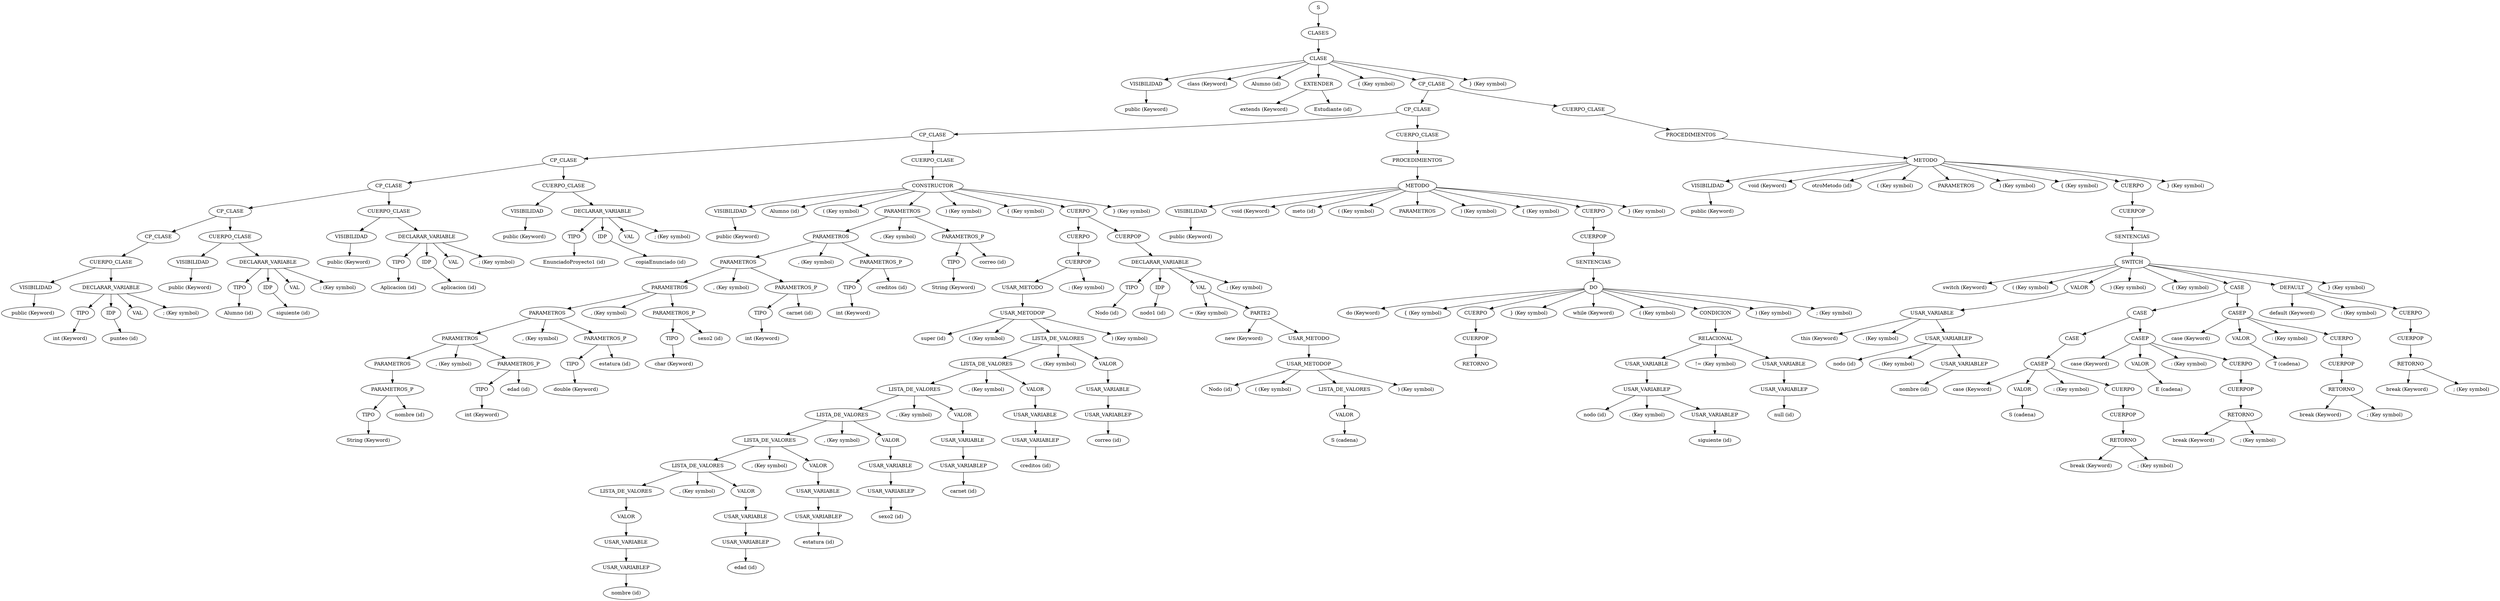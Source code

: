 digraph G{nodo0[label="S"];
nodo1[label="CLASES"];
nodo0->nodo1
nodo2[label="CLASE"];
nodo1->nodo2
nodo3[label="VISIBILIDAD"];
nodo2->nodo3
nodo4[label="public (Keyword)"];
nodo3->nodo4
nodo5[label="class (Keyword)"];
nodo2->nodo5
nodo6[label="Alumno (id)"];
nodo2->nodo6
nodo7[label="EXTENDER"];
nodo2->nodo7
nodo8[label="extends (Keyword)"];
nodo7->nodo8
nodo9[label="Estudiante (id)"];
nodo7->nodo9
nodo10[label="{ (Key symbol)"];
nodo2->nodo10
nodo11[label="CP_CLASE"];
nodo2->nodo11
nodo12[label="CP_CLASE"];
nodo11->nodo12
nodo13[label="CP_CLASE"];
nodo12->nodo13
nodo14[label="CP_CLASE"];
nodo13->nodo14
nodo15[label="CP_CLASE"];
nodo14->nodo15
nodo16[label="CP_CLASE"];
nodo15->nodo16
nodo17[label="CP_CLASE"];
nodo16->nodo17
nodo18[label="CUERPO_CLASE"];
nodo17->nodo18
nodo19[label="VISIBILIDAD"];
nodo18->nodo19
nodo20[label="public (Keyword)"];
nodo19->nodo20
nodo21[label="DECLARAR_VARIABLE"];
nodo18->nodo21
nodo22[label="TIPO"];
nodo21->nodo22
nodo23[label="int (Keyword)"];
nodo22->nodo23
nodo24[label="IDP"];
nodo21->nodo24
nodo25[label="punteo (id)"];
nodo24->nodo25
nodo26[label="VAL"];
nodo21->nodo26
nodo27[label="; (Key symbol)"];
nodo21->nodo27
nodo28[label="CUERPO_CLASE"];
nodo16->nodo28
nodo29[label="VISIBILIDAD"];
nodo28->nodo29
nodo30[label="public (Keyword)"];
nodo29->nodo30
nodo31[label="DECLARAR_VARIABLE"];
nodo28->nodo31
nodo32[label="TIPO"];
nodo31->nodo32
nodo33[label="Alumno (id)"];
nodo32->nodo33
nodo34[label="IDP"];
nodo31->nodo34
nodo35[label="siguiente (id)"];
nodo34->nodo35
nodo36[label="VAL"];
nodo31->nodo36
nodo37[label="; (Key symbol)"];
nodo31->nodo37
nodo38[label="CUERPO_CLASE"];
nodo15->nodo38
nodo39[label="VISIBILIDAD"];
nodo38->nodo39
nodo40[label="public (Keyword)"];
nodo39->nodo40
nodo41[label="DECLARAR_VARIABLE"];
nodo38->nodo41
nodo42[label="TIPO"];
nodo41->nodo42
nodo43[label="Aplicacion (id)"];
nodo42->nodo43
nodo44[label="IDP"];
nodo41->nodo44
nodo45[label="aplicacion (id)"];
nodo44->nodo45
nodo46[label="VAL"];
nodo41->nodo46
nodo47[label="; (Key symbol)"];
nodo41->nodo47
nodo48[label="CUERPO_CLASE"];
nodo14->nodo48
nodo49[label="VISIBILIDAD"];
nodo48->nodo49
nodo50[label="public (Keyword)"];
nodo49->nodo50
nodo51[label="DECLARAR_VARIABLE"];
nodo48->nodo51
nodo52[label="TIPO"];
nodo51->nodo52
nodo53[label="EnunciadoProyecto1 (id)"];
nodo52->nodo53
nodo54[label="IDP"];
nodo51->nodo54
nodo55[label="copiaEnunciado (id)"];
nodo54->nodo55
nodo56[label="VAL"];
nodo51->nodo56
nodo57[label="; (Key symbol)"];
nodo51->nodo57
nodo58[label="CUERPO_CLASE"];
nodo13->nodo58
nodo59[label="CONSTRUCTOR"];
nodo58->nodo59
nodo60[label="VISIBILIDAD"];
nodo59->nodo60
nodo61[label="public (Keyword)"];
nodo60->nodo61
nodo62[label="Alumno (id)"];
nodo59->nodo62
nodo63[label="( (Key symbol)"];
nodo59->nodo63
nodo64[label="PARAMETROS"];
nodo59->nodo64
nodo65[label="PARAMETROS"];
nodo64->nodo65
nodo66[label="PARAMETROS"];
nodo65->nodo66
nodo67[label="PARAMETROS"];
nodo66->nodo67
nodo68[label="PARAMETROS"];
nodo67->nodo68
nodo69[label="PARAMETROS"];
nodo68->nodo69
nodo70[label="PARAMETROS"];
nodo69->nodo70
nodo71[label="PARAMETROS_P"];
nodo70->nodo71
nodo72[label="TIPO"];
nodo71->nodo72
nodo73[label="String (Keyword)"];
nodo72->nodo73
nodo74[label="nombre (id)"];
nodo71->nodo74
nodo75[label=", (Key symbol)"];
nodo69->nodo75
nodo76[label="PARAMETROS_P"];
nodo69->nodo76
nodo77[label="TIPO"];
nodo76->nodo77
nodo78[label="int (Keyword)"];
nodo77->nodo78
nodo79[label="edad (id)"];
nodo76->nodo79
nodo80[label=", (Key symbol)"];
nodo68->nodo80
nodo81[label="PARAMETROS_P"];
nodo68->nodo81
nodo82[label="TIPO"];
nodo81->nodo82
nodo83[label="double (Keyword)"];
nodo82->nodo83
nodo84[label="estatura (id)"];
nodo81->nodo84
nodo85[label=", (Key symbol)"];
nodo67->nodo85
nodo86[label="PARAMETROS_P"];
nodo67->nodo86
nodo87[label="TIPO"];
nodo86->nodo87
nodo88[label="char (Keyword)"];
nodo87->nodo88
nodo89[label="sexo2 (id)"];
nodo86->nodo89
nodo90[label=", (Key symbol)"];
nodo66->nodo90
nodo91[label="PARAMETROS_P"];
nodo66->nodo91
nodo92[label="TIPO"];
nodo91->nodo92
nodo93[label="int (Keyword)"];
nodo92->nodo93
nodo94[label="carnet (id)"];
nodo91->nodo94
nodo95[label=", (Key symbol)"];
nodo65->nodo95
nodo96[label="PARAMETROS_P"];
nodo65->nodo96
nodo97[label="TIPO"];
nodo96->nodo97
nodo98[label="int (Keyword)"];
nodo97->nodo98
nodo99[label="creditos (id)"];
nodo96->nodo99
nodo100[label=", (Key symbol)"];
nodo64->nodo100
nodo101[label="PARAMETROS_P"];
nodo64->nodo101
nodo102[label="TIPO"];
nodo101->nodo102
nodo103[label="String (Keyword)"];
nodo102->nodo103
nodo104[label="correo (id)"];
nodo101->nodo104
nodo105[label=") (Key symbol)"];
nodo59->nodo105
nodo106[label="{ (Key symbol)"];
nodo59->nodo106
nodo107[label="CUERPO"];
nodo59->nodo107
nodo108[label="CUERPO"];
nodo107->nodo108
nodo109[label="CUERPOP"];
nodo108->nodo109
nodo110[label="USAR_METODO"];
nodo109->nodo110
nodo111[label="USAR_METODOP"];
nodo110->nodo111
nodo112[label="super (id)"];
nodo111->nodo112
nodo113[label="( (Key symbol)"];
nodo111->nodo113
nodo114[label="LISTA_DE_VALORES"];
nodo111->nodo114
nodo115[label="LISTA_DE_VALORES"];
nodo114->nodo115
nodo116[label="LISTA_DE_VALORES"];
nodo115->nodo116
nodo117[label="LISTA_DE_VALORES"];
nodo116->nodo117
nodo118[label="LISTA_DE_VALORES"];
nodo117->nodo118
nodo119[label="LISTA_DE_VALORES"];
nodo118->nodo119
nodo120[label="LISTA_DE_VALORES"];
nodo119->nodo120
nodo121[label="VALOR"];
nodo120->nodo121
nodo122[label="USAR_VARIABLE"];
nodo121->nodo122
nodo123[label="USAR_VARIABLEP"];
nodo122->nodo123
nodo124[label="nombre (id)"];
nodo123->nodo124
nodo125[label=", (Key symbol)"];
nodo119->nodo125
nodo126[label="VALOR"];
nodo119->nodo126
nodo127[label="USAR_VARIABLE"];
nodo126->nodo127
nodo128[label="USAR_VARIABLEP"];
nodo127->nodo128
nodo129[label="edad (id)"];
nodo128->nodo129
nodo130[label=", (Key symbol)"];
nodo118->nodo130
nodo131[label="VALOR"];
nodo118->nodo131
nodo132[label="USAR_VARIABLE"];
nodo131->nodo132
nodo133[label="USAR_VARIABLEP"];
nodo132->nodo133
nodo134[label="estatura (id)"];
nodo133->nodo134
nodo135[label=", (Key symbol)"];
nodo117->nodo135
nodo136[label="VALOR"];
nodo117->nodo136
nodo137[label="USAR_VARIABLE"];
nodo136->nodo137
nodo138[label="USAR_VARIABLEP"];
nodo137->nodo138
nodo139[label="sexo2 (id)"];
nodo138->nodo139
nodo140[label=", (Key symbol)"];
nodo116->nodo140
nodo141[label="VALOR"];
nodo116->nodo141
nodo142[label="USAR_VARIABLE"];
nodo141->nodo142
nodo143[label="USAR_VARIABLEP"];
nodo142->nodo143
nodo144[label="carnet (id)"];
nodo143->nodo144
nodo145[label=", (Key symbol)"];
nodo115->nodo145
nodo146[label="VALOR"];
nodo115->nodo146
nodo147[label="USAR_VARIABLE"];
nodo146->nodo147
nodo148[label="USAR_VARIABLEP"];
nodo147->nodo148
nodo149[label="creditos (id)"];
nodo148->nodo149
nodo150[label=", (Key symbol)"];
nodo114->nodo150
nodo151[label="VALOR"];
nodo114->nodo151
nodo152[label="USAR_VARIABLE"];
nodo151->nodo152
nodo153[label="USAR_VARIABLEP"];
nodo152->nodo153
nodo154[label="correo (id)"];
nodo153->nodo154
nodo155[label=") (Key symbol)"];
nodo111->nodo155
nodo156[label="; (Key symbol)"];
nodo109->nodo156
nodo157[label="CUERPOP"];
nodo107->nodo157
nodo158[label="DECLARAR_VARIABLE"];
nodo157->nodo158
nodo159[label="TIPO"];
nodo158->nodo159
nodo160[label="Nodo (id)"];
nodo159->nodo160
nodo161[label="IDP"];
nodo158->nodo161
nodo162[label="nodo1 (id)"];
nodo161->nodo162
nodo163[label="VAL"];
nodo158->nodo163
nodo164[label="= (Key symbol)"];
nodo163->nodo164
nodo165[label="PARTE2"];
nodo163->nodo165
nodo166[label="new (Keyword)"];
nodo165->nodo166
nodo167[label="USAR_METODO"];
nodo165->nodo167
nodo168[label="USAR_METODOP"];
nodo167->nodo168
nodo169[label="Nodo (id)"];
nodo168->nodo169
nodo170[label="( (Key symbol)"];
nodo168->nodo170
nodo171[label="LISTA_DE_VALORES"];
nodo168->nodo171
nodo172[label="VALOR"];
nodo171->nodo172
nodo173[label="S (cadena)"];
nodo172->nodo173
nodo174[label=") (Key symbol)"];
nodo168->nodo174
nodo175[label="; (Key symbol)"];
nodo158->nodo175
nodo176[label="} (Key symbol)"];
nodo59->nodo176
nodo177[label="CUERPO_CLASE"];
nodo12->nodo177
nodo178[label="PROCEDIMIENTOS"];
nodo177->nodo178
nodo179[label="METODO"];
nodo178->nodo179
nodo180[label="VISIBILIDAD"];
nodo179->nodo180
nodo181[label="public (Keyword)"];
nodo180->nodo181
nodo182[label="void (Keyword)"];
nodo179->nodo182
nodo183[label="meto (id)"];
nodo179->nodo183
nodo184[label="( (Key symbol)"];
nodo179->nodo184
nodo185[label="PARAMETROS"];
nodo179->nodo185
nodo186[label=") (Key symbol)"];
nodo179->nodo186
nodo187[label="{ (Key symbol)"];
nodo179->nodo187
nodo188[label="CUERPO"];
nodo179->nodo188
nodo189[label="CUERPOP"];
nodo188->nodo189
nodo190[label="SENTENCIAS"];
nodo189->nodo190
nodo191[label="DO"];
nodo190->nodo191
nodo192[label="do (Keyword)"];
nodo191->nodo192
nodo193[label="{ (Key symbol)"];
nodo191->nodo193
nodo194[label="CUERPO"];
nodo191->nodo194
nodo195[label="CUERPOP"];
nodo194->nodo195
nodo196[label="RETORNO"];
nodo195->nodo196
nodo197[label="} (Key symbol)"];
nodo191->nodo197
nodo198[label="while (Keyword)"];
nodo191->nodo198
nodo199[label="( (Key symbol)"];
nodo191->nodo199
nodo200[label="CONDICION"];
nodo191->nodo200
nodo201[label="RELACIONAL"];
nodo200->nodo201
nodo202[label="USAR_VARIABLE"];
nodo201->nodo202
nodo203[label="USAR_VARIABLEP"];
nodo202->nodo203
nodo204[label="nodo (id)"];
nodo203->nodo204
nodo205[label=". (Key symbol)"];
nodo203->nodo205
nodo206[label="USAR_VARIABLEP"];
nodo203->nodo206
nodo207[label="siguiente (id)"];
nodo206->nodo207
nodo208[label="!= (Key symbol)"];
nodo201->nodo208
nodo209[label="USAR_VARIABLE"];
nodo201->nodo209
nodo210[label="USAR_VARIABLEP"];
nodo209->nodo210
nodo211[label="null (id)"];
nodo210->nodo211
nodo212[label=") (Key symbol)"];
nodo191->nodo212
nodo213[label="; (Key symbol)"];
nodo191->nodo213
nodo214[label="} (Key symbol)"];
nodo179->nodo214
nodo215[label="CUERPO_CLASE"];
nodo11->nodo215
nodo216[label="PROCEDIMIENTOS"];
nodo215->nodo216
nodo217[label="METODO"];
nodo216->nodo217
nodo218[label="VISIBILIDAD"];
nodo217->nodo218
nodo219[label="public (Keyword)"];
nodo218->nodo219
nodo220[label="void (Keyword)"];
nodo217->nodo220
nodo221[label="otroMetodo (id)"];
nodo217->nodo221
nodo222[label="( (Key symbol)"];
nodo217->nodo222
nodo223[label="PARAMETROS"];
nodo217->nodo223
nodo224[label=") (Key symbol)"];
nodo217->nodo224
nodo225[label="{ (Key symbol)"];
nodo217->nodo225
nodo226[label="CUERPO"];
nodo217->nodo226
nodo227[label="CUERPOP"];
nodo226->nodo227
nodo228[label="SENTENCIAS"];
nodo227->nodo228
nodo229[label="SWITCH"];
nodo228->nodo229
nodo230[label="switch (Keyword)"];
nodo229->nodo230
nodo231[label="( (Key symbol)"];
nodo229->nodo231
nodo232[label="VALOR"];
nodo229->nodo232
nodo233[label="USAR_VARIABLE"];
nodo232->nodo233
nodo234[label="this (Keyword)"];
nodo233->nodo234
nodo235[label=". (Key symbol)"];
nodo233->nodo235
nodo236[label="USAR_VARIABLEP"];
nodo233->nodo236
nodo237[label="nodo (id)"];
nodo236->nodo237
nodo238[label=". (Key symbol)"];
nodo236->nodo238
nodo239[label="USAR_VARIABLEP"];
nodo236->nodo239
nodo240[label="nombre (id)"];
nodo239->nodo240
nodo241[label=") (Key symbol)"];
nodo229->nodo241
nodo242[label="{ (Key symbol)"];
nodo229->nodo242
nodo243[label="CASE"];
nodo229->nodo243
nodo244[label="CASE"];
nodo243->nodo244
nodo245[label="CASE"];
nodo244->nodo245
nodo246[label="CASEP"];
nodo245->nodo246
nodo247[label="case (Keyword)"];
nodo246->nodo247
nodo248[label="VALOR"];
nodo246->nodo248
nodo249[label="S (cadena)"];
nodo248->nodo249
nodo250[label=": (Key symbol)"];
nodo246->nodo250
nodo251[label="CUERPO"];
nodo246->nodo251
nodo252[label="CUERPOP"];
nodo251->nodo252
nodo253[label="RETORNO"];
nodo252->nodo253
nodo254[label="break (Keyword)"];
nodo253->nodo254
nodo255[label="; (Key symbol)"];
nodo253->nodo255
nodo256[label="CASEP"];
nodo244->nodo256
nodo257[label="case (Keyword)"];
nodo256->nodo257
nodo258[label="VALOR"];
nodo256->nodo258
nodo259[label="E (cadena)"];
nodo258->nodo259
nodo260[label=": (Key symbol)"];
nodo256->nodo260
nodo261[label="CUERPO"];
nodo256->nodo261
nodo262[label="CUERPOP"];
nodo261->nodo262
nodo263[label="RETORNO"];
nodo262->nodo263
nodo264[label="break (Keyword)"];
nodo263->nodo264
nodo265[label="; (Key symbol)"];
nodo263->nodo265
nodo266[label="CASEP"];
nodo243->nodo266
nodo267[label="case (Keyword)"];
nodo266->nodo267
nodo268[label="VALOR"];
nodo266->nodo268
nodo269[label="T (cadena)"];
nodo268->nodo269
nodo270[label=": (Key symbol)"];
nodo266->nodo270
nodo271[label="CUERPO"];
nodo266->nodo271
nodo272[label="CUERPOP"];
nodo271->nodo272
nodo273[label="RETORNO"];
nodo272->nodo273
nodo274[label="break (Keyword)"];
nodo273->nodo274
nodo275[label="; (Key symbol)"];
nodo273->nodo275
nodo276[label="DEFAULT"];
nodo229->nodo276
nodo277[label="default (Keyword)"];
nodo276->nodo277
nodo278[label=": (Key symbol)"];
nodo276->nodo278
nodo279[label="CUERPO"];
nodo276->nodo279
nodo280[label="CUERPOP"];
nodo279->nodo280
nodo281[label="RETORNO"];
nodo280->nodo281
nodo282[label="break (Keyword)"];
nodo281->nodo282
nodo283[label="; (Key symbol)"];
nodo281->nodo283
nodo284[label="} (Key symbol)"];
nodo229->nodo284
nodo285[label="} (Key symbol)"];
nodo217->nodo285
nodo286[label="} (Key symbol)"];
nodo2->nodo286
}
